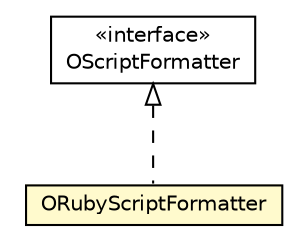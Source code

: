 #!/usr/local/bin/dot
#
# Class diagram 
# Generated by UMLGraph version R5_6-24-gf6e263 (http://www.umlgraph.org/)
#

digraph G {
	edge [fontname="Helvetica",fontsize=10,labelfontname="Helvetica",labelfontsize=10];
	node [fontname="Helvetica",fontsize=10,shape=plaintext];
	nodesep=0.25;
	ranksep=0.5;
	// com.orientechnologies.orient.core.command.script.formatter.OScriptFormatter
	c3201191 [label=<<table title="com.orientechnologies.orient.core.command.script.formatter.OScriptFormatter" border="0" cellborder="1" cellspacing="0" cellpadding="2" port="p" href="./OScriptFormatter.html">
		<tr><td><table border="0" cellspacing="0" cellpadding="1">
<tr><td align="center" balign="center"> &#171;interface&#187; </td></tr>
<tr><td align="center" balign="center"> OScriptFormatter </td></tr>
		</table></td></tr>
		</table>>, URL="./OScriptFormatter.html", fontname="Helvetica", fontcolor="black", fontsize=10.0];
	// com.orientechnologies.orient.core.command.script.formatter.ORubyScriptFormatter
	c3201193 [label=<<table title="com.orientechnologies.orient.core.command.script.formatter.ORubyScriptFormatter" border="0" cellborder="1" cellspacing="0" cellpadding="2" port="p" bgcolor="lemonChiffon" href="./ORubyScriptFormatter.html">
		<tr><td><table border="0" cellspacing="0" cellpadding="1">
<tr><td align="center" balign="center"> ORubyScriptFormatter </td></tr>
		</table></td></tr>
		</table>>, URL="./ORubyScriptFormatter.html", fontname="Helvetica", fontcolor="black", fontsize=10.0];
	//com.orientechnologies.orient.core.command.script.formatter.ORubyScriptFormatter implements com.orientechnologies.orient.core.command.script.formatter.OScriptFormatter
	c3201191:p -> c3201193:p [dir=back,arrowtail=empty,style=dashed];
}

